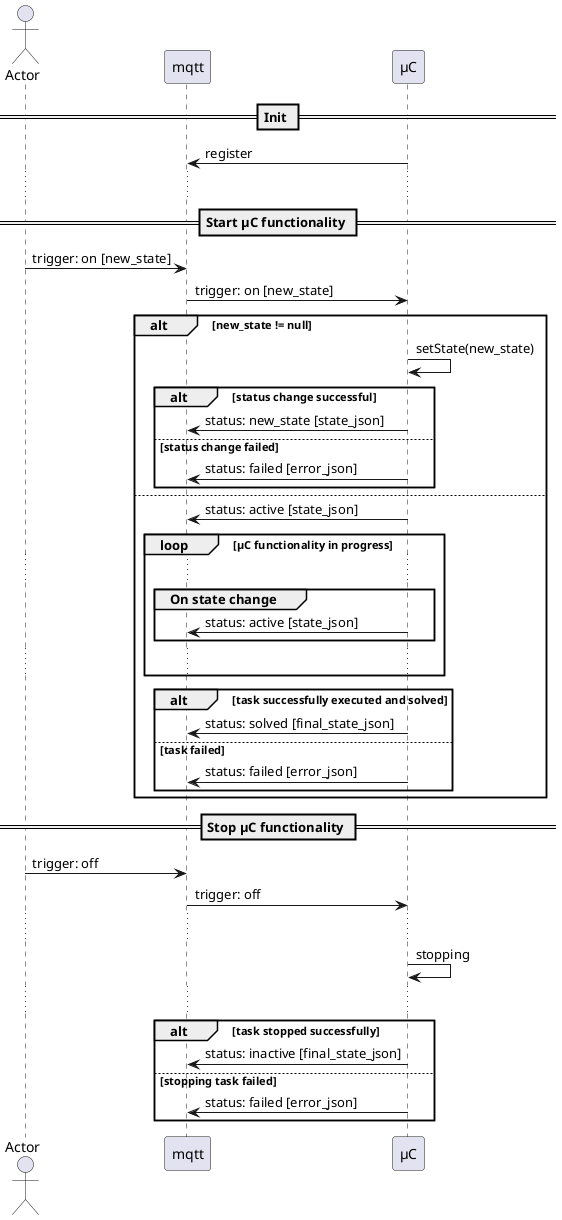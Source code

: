 @startuml general_μC_workflow
actor Actor
participant mqtt
participant μC

== Init ==
μC -> mqtt: register
...

== Start μC functionality ==
Actor -> mqtt: trigger: on [new_state]
mqtt -> μC: trigger: on [new_state]


alt new_state != null
    μC -> μC: setState(new_state)

    alt status change successful
        μC -> mqtt: status: new_state [state_json]
    else status change failed
        μC -> mqtt: status: failed [error_json]
    end

else
    μC -> mqtt: status: active [state_json]

    loop μC functionality in progress
        ...
        group On state change
            μC -> mqtt: status: active [state_json]
        end
        ...
    end

    alt task successfully executed and solved
        μC -> mqtt: status: solved [final_state_json]
    else task failed
        μC -> mqtt: status: failed [error_json]
    end
end

== Stop μC functionality ==
Actor -> mqtt: trigger: off
mqtt -> μC: trigger: off
...
μC -> μC: stopping
...
alt task stopped successfully
    μC -> mqtt: status: inactive [final_state_json]
else stopping task failed
    μC -> mqtt: status: failed [error_json]
end
@enduml